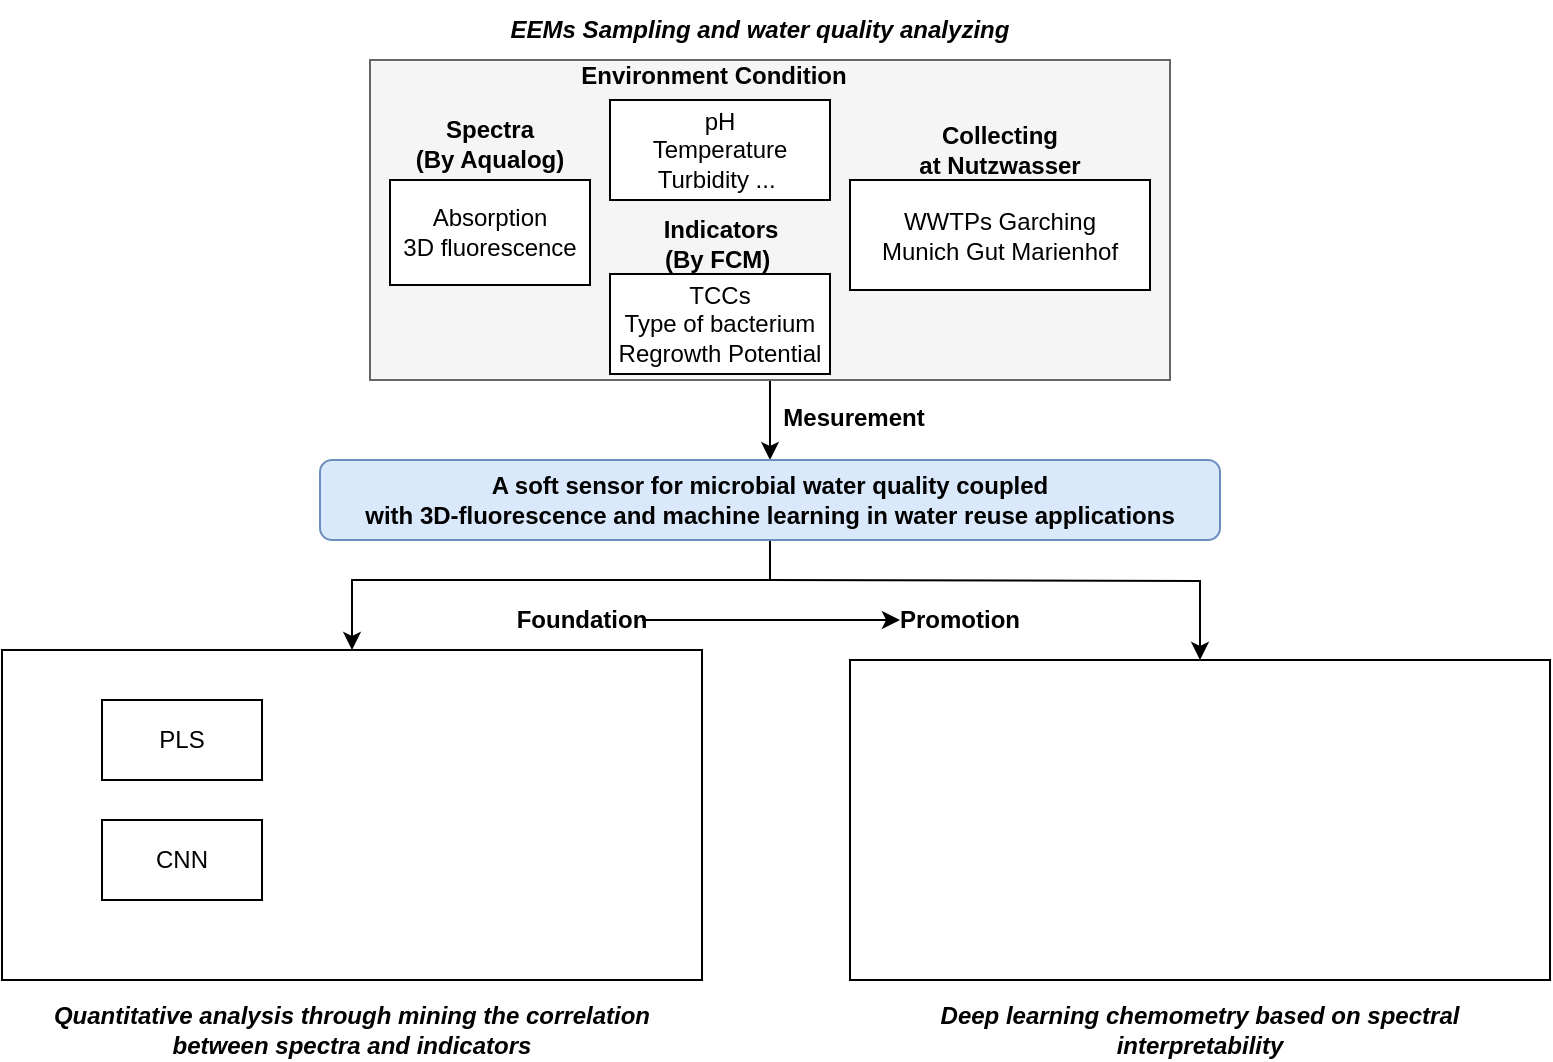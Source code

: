 <mxfile version="22.1.17" type="github">
  <diagram name="第 1 页" id="Ug7J9FKKV1W9taiNYJFJ">
    <mxGraphModel dx="1259" dy="686" grid="1" gridSize="10" guides="1" tooltips="1" connect="1" arrows="1" fold="1" page="1" pageScale="1" pageWidth="827" pageHeight="1169" math="0" shadow="0">
      <root>
        <mxCell id="0" />
        <mxCell id="1" parent="0" />
        <mxCell id="Jn_wPJFBXzApLbr0VtlG-18" value="" style="edgeStyle=orthogonalEdgeStyle;rounded=0;orthogonalLoop=1;jettySize=auto;html=1;" edge="1" parent="1" source="Jn_wPJFBXzApLbr0VtlG-2" target="Jn_wPJFBXzApLbr0VtlG-16">
          <mxGeometry relative="1" as="geometry" />
        </mxCell>
        <mxCell id="Jn_wPJFBXzApLbr0VtlG-7" value="" style="rounded=0;whiteSpace=wrap;html=1;" vertex="1" parent="1">
          <mxGeometry x="30" y="395" width="350" height="165" as="geometry" />
        </mxCell>
        <mxCell id="Jn_wPJFBXzApLbr0VtlG-8" value="" style="rounded=0;whiteSpace=wrap;html=1;" vertex="1" parent="1">
          <mxGeometry x="454" y="400" width="350" height="160" as="geometry" />
        </mxCell>
        <mxCell id="Jn_wPJFBXzApLbr0VtlG-14" value="Quantitative analysis through mining the correlation between spectra and indicators" style="text;html=1;strokeColor=none;fillColor=none;align=center;verticalAlign=middle;whiteSpace=wrap;rounded=0;fontStyle=3" vertex="1" parent="1">
          <mxGeometry x="40" y="570" width="330" height="30" as="geometry" />
        </mxCell>
        <mxCell id="Jn_wPJFBXzApLbr0VtlG-15" value="&lt;div&gt;&lt;span&gt;Deep learning&amp;nbsp;&lt;/span&gt;&lt;span style=&quot;background-color: initial;&quot;&gt;chemometry based on spectral interpretability&lt;/span&gt;&lt;/div&gt;" style="text;html=1;strokeColor=none;fillColor=none;align=center;verticalAlign=middle;whiteSpace=wrap;rounded=0;fontStyle=3" vertex="1" parent="1">
          <mxGeometry x="461" y="569.5" width="336" height="30" as="geometry" />
        </mxCell>
        <mxCell id="Jn_wPJFBXzApLbr0VtlG-19" value="" style="edgeStyle=orthogonalEdgeStyle;rounded=0;orthogonalLoop=1;jettySize=auto;html=1;entryX=0.5;entryY=0;entryDx=0;entryDy=0;" edge="1" parent="1" target="Jn_wPJFBXzApLbr0VtlG-7">
          <mxGeometry relative="1" as="geometry">
            <mxPoint x="414" y="330" as="sourcePoint" />
            <mxPoint x="205.0" y="385" as="targetPoint" />
            <Array as="points">
              <mxPoint x="414" y="360" />
              <mxPoint x="205" y="360" />
            </Array>
          </mxGeometry>
        </mxCell>
        <mxCell id="Jn_wPJFBXzApLbr0VtlG-16" value="&lt;b&gt;A soft sensor for microbial water quality coupled&lt;br/&gt;with 3D-fluorescence and machine learning in water reuse applications&lt;/b&gt;" style="rounded=1;whiteSpace=wrap;html=1;fillColor=#dae8fc;strokeColor=#6c8ebf;" vertex="1" parent="1">
          <mxGeometry x="189" y="300" width="450" height="40" as="geometry" />
        </mxCell>
        <mxCell id="Jn_wPJFBXzApLbr0VtlG-20" value="" style="edgeStyle=orthogonalEdgeStyle;rounded=0;orthogonalLoop=1;jettySize=auto;html=1;entryX=0.5;entryY=0;entryDx=0;entryDy=0;" edge="1" parent="1" target="Jn_wPJFBXzApLbr0VtlG-8">
          <mxGeometry relative="1" as="geometry">
            <mxPoint x="410" y="360" as="sourcePoint" />
            <mxPoint x="215" y="405" as="targetPoint" />
          </mxGeometry>
        </mxCell>
        <mxCell id="Jn_wPJFBXzApLbr0VtlG-22" value="Mesurement" style="text;html=1;strokeColor=none;fillColor=none;align=center;verticalAlign=middle;whiteSpace=wrap;rounded=0;fontStyle=1" vertex="1" parent="1">
          <mxGeometry x="426" y="264" width="60" height="30" as="geometry" />
        </mxCell>
        <mxCell id="Jn_wPJFBXzApLbr0VtlG-23" value="Foundation" style="text;html=1;strokeColor=none;fillColor=none;align=center;verticalAlign=middle;whiteSpace=wrap;rounded=0;fontStyle=1" vertex="1" parent="1">
          <mxGeometry x="290" y="365" width="60" height="30" as="geometry" />
        </mxCell>
        <mxCell id="Jn_wPJFBXzApLbr0VtlG-24" value="Promotion" style="text;html=1;strokeColor=none;fillColor=none;align=center;verticalAlign=middle;whiteSpace=wrap;rounded=0;fontStyle=1" vertex="1" parent="1">
          <mxGeometry x="479" y="365" width="60" height="30" as="geometry" />
        </mxCell>
        <mxCell id="Jn_wPJFBXzApLbr0VtlG-26" value="" style="endArrow=classic;html=1;rounded=0;entryX=0;entryY=0.5;entryDx=0;entryDy=0;exitX=1;exitY=0.5;exitDx=0;exitDy=0;" edge="1" parent="1" source="Jn_wPJFBXzApLbr0VtlG-23" target="Jn_wPJFBXzApLbr0VtlG-24">
          <mxGeometry width="50" height="50" relative="1" as="geometry">
            <mxPoint x="470" y="430" as="sourcePoint" />
            <mxPoint x="520" y="380" as="targetPoint" />
          </mxGeometry>
        </mxCell>
        <mxCell id="Jn_wPJFBXzApLbr0VtlG-27" value="" style="group" vertex="1" connectable="0" parent="1">
          <mxGeometry x="214" y="70" width="400" height="190" as="geometry" />
        </mxCell>
        <mxCell id="Jn_wPJFBXzApLbr0VtlG-2" value="" style="rounded=0;whiteSpace=wrap;html=1;fillColor=#f5f5f5;fontColor=#333333;strokeColor=#666666;" vertex="1" parent="Jn_wPJFBXzApLbr0VtlG-27">
          <mxGeometry y="30" width="400" height="160" as="geometry" />
        </mxCell>
        <mxCell id="Jn_wPJFBXzApLbr0VtlG-3" value="Absorption&lt;br&gt;3D&amp;nbsp;fluorescence" style="rounded=0;whiteSpace=wrap;html=1;" vertex="1" parent="Jn_wPJFBXzApLbr0VtlG-27">
          <mxGeometry x="10" y="90" width="100" height="52.5" as="geometry" />
        </mxCell>
        <mxCell id="Jn_wPJFBXzApLbr0VtlG-4" value="pH&lt;br&gt;Temperature&lt;br&gt;Turbidity ...&amp;nbsp;" style="rounded=0;whiteSpace=wrap;html=1;" vertex="1" parent="Jn_wPJFBXzApLbr0VtlG-27">
          <mxGeometry x="120" y="50" width="110" height="50" as="geometry" />
        </mxCell>
        <mxCell id="Jn_wPJFBXzApLbr0VtlG-5" value="WWTPs&amp;nbsp;Garching&lt;br&gt;Munich Gut Marienhof" style="rounded=0;whiteSpace=wrap;html=1;" vertex="1" parent="Jn_wPJFBXzApLbr0VtlG-27">
          <mxGeometry x="240" y="90" width="150" height="55" as="geometry" />
        </mxCell>
        <mxCell id="Jn_wPJFBXzApLbr0VtlG-9" value="Spectra&lt;br&gt;(By Aqualog)&lt;br&gt;" style="text;html=1;strokeColor=none;fillColor=none;align=center;verticalAlign=middle;whiteSpace=wrap;rounded=0;fontStyle=1" vertex="1" parent="Jn_wPJFBXzApLbr0VtlG-27">
          <mxGeometry x="20" y="57" width="80" height="30" as="geometry" />
        </mxCell>
        <mxCell id="Jn_wPJFBXzApLbr0VtlG-10" value="Indicators&lt;br&gt;(By FCM)&amp;nbsp;" style="text;html=1;strokeColor=none;fillColor=none;align=center;verticalAlign=middle;whiteSpace=wrap;rounded=0;fontStyle=1" vertex="1" parent="Jn_wPJFBXzApLbr0VtlG-27">
          <mxGeometry x="119.5" y="107" width="111" height="30" as="geometry" />
        </mxCell>
        <mxCell id="Jn_wPJFBXzApLbr0VtlG-11" value="EEMs&amp;nbsp;Sampling and water quality analyzing" style="text;html=1;strokeColor=none;fillColor=none;align=center;verticalAlign=middle;whiteSpace=wrap;rounded=0;fontStyle=3" vertex="1" parent="Jn_wPJFBXzApLbr0VtlG-27">
          <mxGeometry x="30" width="330" height="30" as="geometry" />
        </mxCell>
        <mxCell id="Jn_wPJFBXzApLbr0VtlG-12" value="TCCs&lt;br&gt;Type of&amp;nbsp;bacterium&lt;br&gt;Regrowth Potential" style="rounded=0;whiteSpace=wrap;html=1;" vertex="1" parent="Jn_wPJFBXzApLbr0VtlG-27">
          <mxGeometry x="120" y="137" width="110" height="50" as="geometry" />
        </mxCell>
        <mxCell id="Jn_wPJFBXzApLbr0VtlG-13" value="Collecting at&amp;nbsp;&lt;b&gt;Nutzwasser&lt;/b&gt;" style="text;html=1;strokeColor=none;fillColor=none;align=center;verticalAlign=middle;whiteSpace=wrap;rounded=0;fontStyle=1" vertex="1" parent="Jn_wPJFBXzApLbr0VtlG-27">
          <mxGeometry x="262" y="60" width="106" height="30" as="geometry" />
        </mxCell>
        <mxCell id="Jn_wPJFBXzApLbr0VtlG-25" value="Environment Condition" style="text;html=1;strokeColor=none;fillColor=none;align=center;verticalAlign=middle;whiteSpace=wrap;rounded=0;fontStyle=1" vertex="1" parent="Jn_wPJFBXzApLbr0VtlG-27">
          <mxGeometry x="104" y="23" width="136" height="30" as="geometry" />
        </mxCell>
        <mxCell id="Jn_wPJFBXzApLbr0VtlG-28" value="CNN" style="rounded=0;whiteSpace=wrap;html=1;" vertex="1" parent="1">
          <mxGeometry x="80" y="480" width="80" height="40" as="geometry" />
        </mxCell>
        <mxCell id="Jn_wPJFBXzApLbr0VtlG-29" value="PLS" style="rounded=0;whiteSpace=wrap;html=1;" vertex="1" parent="1">
          <mxGeometry x="80" y="420" width="80" height="40" as="geometry" />
        </mxCell>
      </root>
    </mxGraphModel>
  </diagram>
</mxfile>
